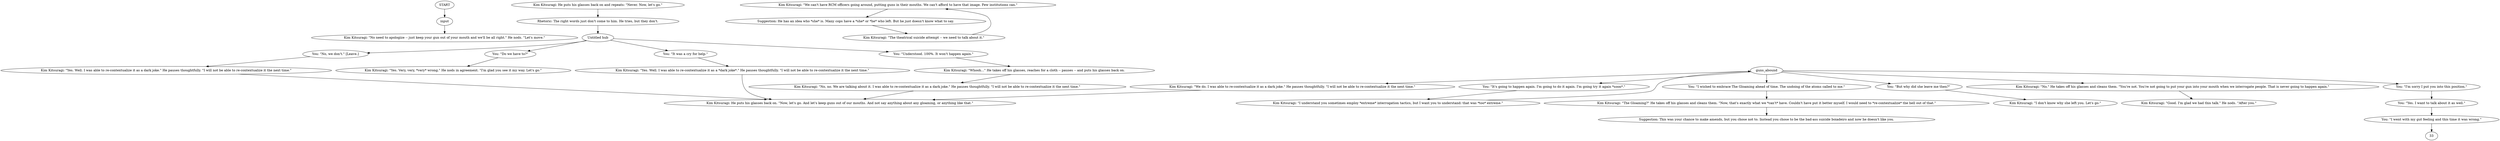 # KIM SWITCH / TRIED SHOOTING YOURSELF
# a quick switch if you tried to shoot yourself with an empty gun
# ==================================================
digraph G {
	  0 [label="START"];
	  1 [label="input"];
	  2 [label="You: \"No, we don't.\" [Leave.]"];
	  3 [label="You: \"It's going to happen again. I'm going to do it again. I'm going try it again *soon*.\""];
	  4 [label="Kim Kitsuragi: \"Yes. Well. I was able to re-contextualize it as a *dark joke*.\" He pauses thoughtfully. \"I will not be able to re-contextualize it the next time.\""];
	  5 [label="You: \"Do we have to?\""];
	  6 [label="Kim Kitsuragi: \"The Gloaming?\" He takes off his glasses and cleans them. \"Now, that's exactly what we *can't* have. Couldn't have put it better myself. I would need to *re-contextualize* the hell out of that.\""];
	  7 [label="You: \"I wished to embrace The Gloaming ahead of time. The undoing of the atoms called to me.\""];
	  8 [label="You: \"It was a cry for help.\""];
	  9 [label="Kim Kitsuragi: He puts his glasses back on and repeats: \"Never. Now, let's go.\""];
	  10 [label="Kim Kitsuragi: \"Good. I'm glad we had this talk.\" He nods. \"After you.\""];
	  11 [label="Kim Kitsuragi: \"Whooh...\" He takes off his glasses, reaches for a cloth -- pauses -- and puts his glasses back on."];
	  12 [label="Kim Kitsuragi: \"I don't know why she left you. Let's go.\""];
	  13 [label="Untitled hub"];
	  14 [label="Kim Kitsuragi: \"We can't have RCM officers going around, putting guns in their mouths. We can't afford to have that image. Few institutions can.\""];
	  15 [label="guns_abound"];
	  16 [label="Suggestion: He has an idea who *she* is. Many cops have a *she* or *he* who left. But he just doesn't know what to say."];
	  17 [label="Kim Kitsuragi: \"No, no. We are talking about it. I was able to re-contextualize it as a dark joke.\" He pauses thoughtfully. \"I will not be able to re-contextualize it the next time.\""];
	  18 [label="Kim Kitsuragi: \"Yes. Well. I was able to re-contextualize it as a dark joke.\" He pauses thoughtfully. \"I will not be able to re-contextualize it the next time.\""];
	  19 [label="You: \"I went with my gut feeling and this time it was wrong.\""];
	  20 [label="You: \"But why did she leave me then?\""];
	  21 [label="Kim Kitsuragi: \"No.\" He takes off his glasses and cleans them. \"You're not. You're not going to put your gun into your mouth when we interrogate people. That is never going to happen again.\""];
	  22 [label="Kim Kitsuragi: \"I understand you sometimes employ *extreme* interrogation tactics, but I want you to understand: that was *too* extreme.\""];
	  23 [label="Kim Kitsuragi: He puts his glasses back on. \"Now, let's go. And let's keep guns out of our mouths. And not say anything about any gloaming, or anything like that.\""];
	  24 [label="Suggestion: This was your chance to make amends, but you chose not to. Instead you chose to be the bad-ass suicide boiadeiro and now he doesn't like you."];
	  25 [label="Rhetoric: The right words just don't come to him. He tries, but they don't."];
	  26 [label="Kim Kitsuragi: \"The theatrical suicide attempt -- we need to talk about it.\""];
	  27 [label="Kim Kitsuragi: \"No need to apologize -- just keep your gun out of your mouth and we'll be all right.\" He nods. \"Let's move.\""];
	  28 [label="You: \"Yes. I want to talk about it as well.\""];
	  29 [label="You: \"Understood. 100%. It won't happen again.\""];
	  30 [label="You: \"I'm sorry I put you into this position.\""];
	  31 [label="Kim Kitsuragi: \"We do. I was able to re-contextualize it as a dark joke.\" He pauses thoughtfully. \"I will not be able to re-contextualize it the next time.\""];
	  32 [label="Kim Kitsuragi: \"Yes. Very, very, *very* wrong.\" He nods in agreement. \"I'm glad you see it my way. Let's go.\""];
	  0 -> 1
	  1 -> 27
	  2 -> 18
	  3 -> 22
	  4 -> 23
	  5 -> 32
	  6 -> 24
	  7 -> 6
	  8 -> 4
	  9 -> 25
	  11 -> 17
	  13 -> 8
	  13 -> 5
	  13 -> 2
	  13 -> 29
	  14 -> 16
	  15 -> 3
	  15 -> 7
	  15 -> 20
	  15 -> 21
	  15 -> 30
	  15 -> 31
	  16 -> 26
	  17 -> 23
	  18 -> 23
	  19 -> 33
	  20 -> 12
	  21 -> 10
	  22 -> 15
	  25 -> 13
	  26 -> 14
	  28 -> 19
	  29 -> 11
	  30 -> 28
	  31 -> 23
}


